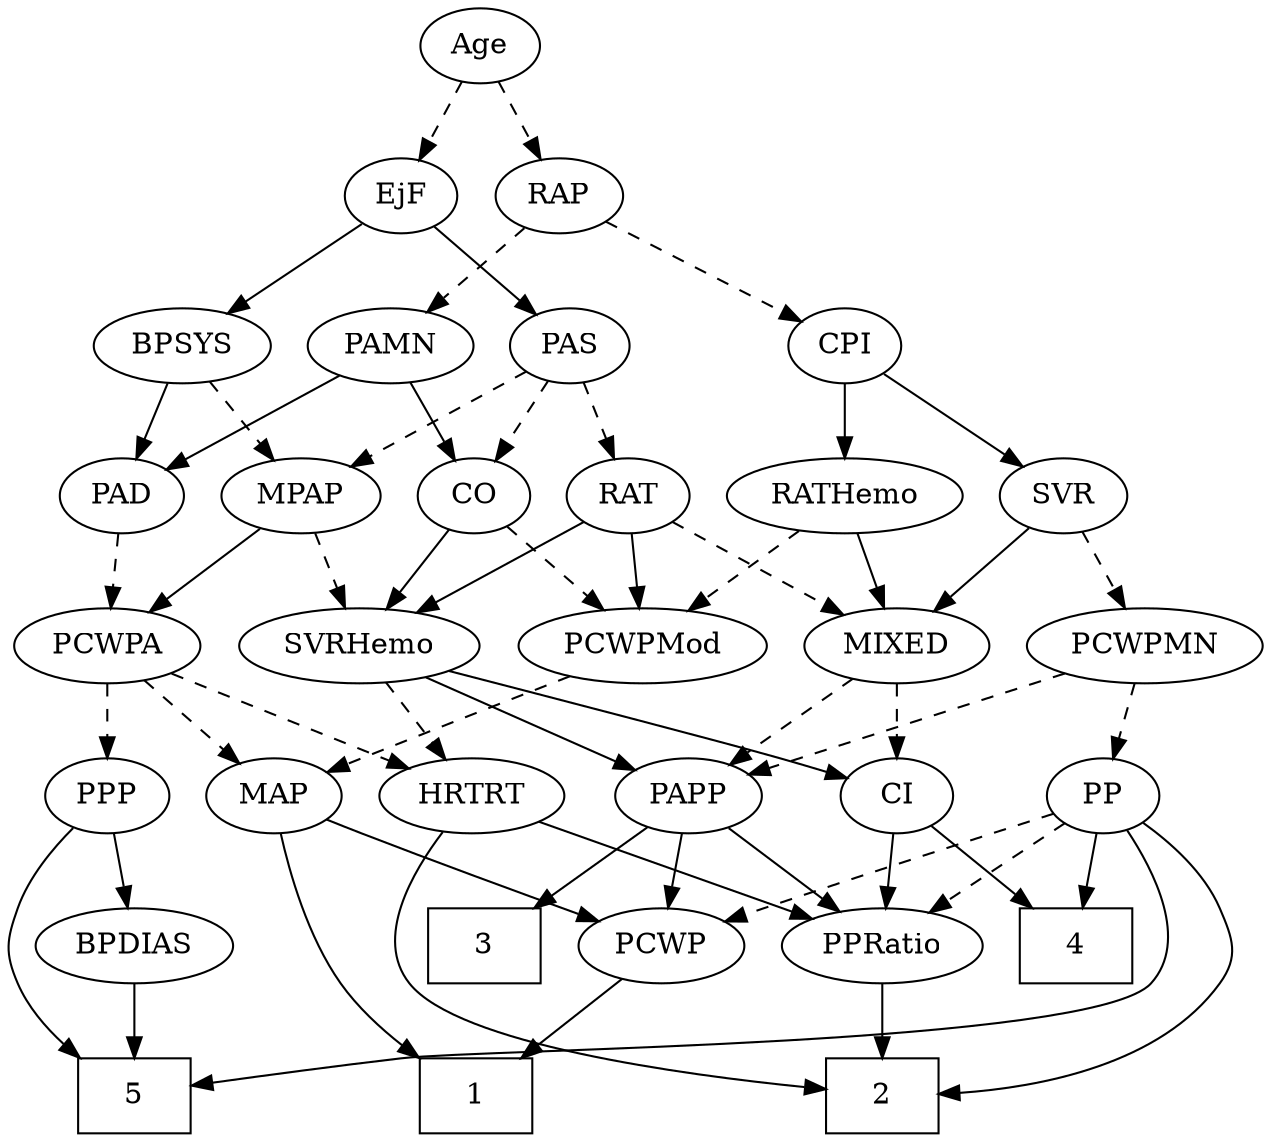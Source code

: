 strict digraph {
	graph [bb="0,0,576.33,540"];
	node [label="\N"];
	1	[height=0.5,
		pos="254.25,18",
		shape=box,
		width=0.75];
	2	[height=0.5,
		pos="416.25,18",
		shape=box,
		width=0.75];
	3	[height=0.5,
		pos="243.25,90",
		shape=box,
		width=0.75];
	4	[height=0.5,
		pos="501.25,90",
		shape=box,
		width=0.75];
	5	[height=0.5,
		pos="112.25,18",
		shape=box,
		width=0.75];
	Age	[height=0.5,
		pos="237.25,522",
		width=0.75];
	EjF	[height=0.5,
		pos="201.25,450",
		width=0.75];
	Age -> EjF	[pos="e,209.55,467.15 228.9,504.76 224.53,496.28 219.1,485.71 214.2,476.2",
		style=dashed];
	RAP	[height=0.5,
		pos="274.25,450",
		width=0.77632];
	Age -> RAP	[pos="e,265.71,467.15 245.83,504.76 250.31,496.28 255.9,485.71 260.93,476.2",
		style=dashed];
	BPSYS	[height=0.5,
		pos="105.25,378",
		width=1.0471];
	EjF -> BPSYS	[pos="e,125.06,393.45 183.64,436.16 169.53,425.88 149.48,411.25 133.19,399.37",
		style=solid];
	PAS	[height=0.5,
		pos="278.25,378",
		width=0.75];
	EjF -> PAS	[pos="e,262.95,392.91 216.83,434.83 227.86,424.81 242.84,411.19 255.24,399.92",
		style=solid];
	PAMN	[height=0.5,
		pos="197.25,378",
		width=1.011];
	RAP -> PAMN	[pos="e,213.87,394.11 258.66,434.83 247.99,425.13 233.63,412.08 221.48,401.03",
		style=dashed];
	CPI	[height=0.5,
		pos="403.25,378",
		width=0.75];
	RAP -> CPI	[pos="e,383,389.99 294.97,437.75 316.35,426.15 349.87,407.96 373.96,394.89",
		style=dashed];
	MIXED	[height=0.5,
		pos="416.25,234",
		width=1.1193];
	CI	[height=0.5,
		pos="416.25,162",
		width=0.75];
	MIXED -> CI	[pos="e,416.25,180.1 416.25,215.7 416.25,207.98 416.25,198.71 416.25,190.11",
		style=dashed];
	PAPP	[height=0.5,
		pos="333.25,162",
		width=0.88464];
	MIXED -> PAPP	[pos="e,350.37,177.44 398.24,217.81 386.47,207.89 370.95,194.8 358.02,183.9",
		style=dashed];
	MPAP	[height=0.5,
		pos="156.25,306",
		width=0.97491];
	PCWPA	[height=0.5,
		pos="76.246,234",
		width=1.1555];
	MPAP -> PCWPA	[pos="e,94.019,250.55 139.28,290.15 128.37,280.61 113.99,268.03 101.72,257.29",
		style=solid];
	SVRHemo	[height=0.5,
		pos="186.25,234",
		width=1.3902];
	MPAP -> SVRHemo	[pos="e,178.84,252.28 163.51,288.05 166.92,280.09 171.07,270.41 174.88,261.51",
		style=dashed];
	BPSYS -> MPAP	[pos="e,144.48,323.15 117.07,360.76 123.45,352.02 131.44,341.05 138.54,331.31",
		style=dashed];
	PAD	[height=0.5,
		pos="74.246,306",
		width=0.79437];
	BPSYS -> PAD	[pos="e,81.681,323.79 97.742,360.05 94.163,351.97 89.8,342.12 85.81,333.11",
		style=solid];
	PAD -> PCWPA	[pos="e,75.758,252.1 74.741,287.7 74.961,279.98 75.226,270.71 75.472,262.11",
		style=dashed];
	CO	[height=0.5,
		pos="236.25,306",
		width=0.75];
	PCWPMod	[height=0.5,
		pos="306.25,234",
		width=1.4443];
	CO -> PCWPMod	[pos="e,290.05,251.2 250.75,290.5 259.97,281.28 272.11,269.14 282.69,258.56",
		style=dashed];
	CO -> SVRHemo	[pos="e,198.36,251.96 225.15,289.46 219.01,280.87 211.23,269.97 204.24,260.19",
		style=solid];
	PAS -> MPAP	[pos="e,179.02,320.07 258.37,365.6 239.26,354.63 210.08,337.89 187.79,325.1",
		style=dashed];
	PAS -> CO	[pos="e,246.03,323.31 268.72,361.12 263.58,352.56 257.12,341.8 251.33,332.13",
		style=dashed];
	RAT	[height=0.5,
		pos="308.25,306",
		width=0.75827];
	PAS -> RAT	[pos="e,301.19,323.47 285.36,360.41 288.91,352.13 293.28,341.92 297.25,332.66",
		style=dashed];
	PAMN -> PAD	[pos="e,94.825,318.71 174.11,363.83 154.14,352.47 125.18,335.99 103.58,323.7",
		style=solid];
	PAMN -> CO	[pos="e,227.07,323.47 206.49,360.41 211.15,352.04 216.91,341.71 222.11,332.37",
		style=solid];
	RATHemo	[height=0.5,
		pos="403.25,306",
		width=1.3721];
	RATHemo -> MIXED	[pos="e,413.07,252.1 406.46,287.7 407.89,279.98 409.61,270.71 411.21,262.11",
		style=solid];
	RATHemo -> PCWPMod	[pos="e,327.71,250.49 381.72,289.46 368.28,279.77 350.79,267.15 336.04,256.5",
		style=dashed];
	CPI -> RATHemo	[pos="e,403.25,324.1 403.25,359.7 403.25,351.98 403.25,342.71 403.25,334.11",
		style=solid];
	SVR	[height=0.5,
		pos="498.25,306",
		width=0.77632];
	CPI -> SVR	[pos="e,480.61,319.99 420.67,364.16 435.18,353.47 456.04,338.1 472.48,325.99",
		style=solid];
	RAT -> MIXED	[pos="e,394.3,249.22 327.06,292.81 343.23,282.32 366.86,267.01 385.74,254.77",
		style=dashed];
	RAT -> PCWPMod	[pos="e,306.73,252.1 307.75,287.7 307.53,279.98 307.27,270.71 307.02,262.11",
		style=solid];
	RAT -> SVRHemo	[pos="e,211.62,249.56 288.37,293.6 269.98,283.04 242.24,267.13 220.31,254.55",
		style=solid];
	SVR -> MIXED	[pos="e,434.12,250.26 482.05,291.17 470.6,281.4 455.04,268.11 441.92,256.91",
		style=solid];
	PCWPMN	[height=0.5,
		pos="524.25,234",
		width=1.3902];
	SVR -> PCWPMN	[pos="e,517.95,251.96 504.41,288.41 507.41,280.34 511.09,270.43 514.46,261.35",
		style=dashed];
	MAP	[height=0.5,
		pos="150.25,162",
		width=0.84854];
	PCWPMod -> MAP	[pos="e,173.99,173.66 275.8,219.34 249.15,207.38 210.52,190.05 183.16,177.77",
		style=dashed];
	PCWPA -> MAP	[pos="e,134.53,177.86 93.038,217.12 103.15,207.55 116.18,195.23 127.25,184.76",
		style=dashed];
	PPP	[height=0.5,
		pos="74.246,162",
		width=0.75];
	PCWPA -> PPP	[pos="e,74.735,180.1 75.752,215.7 75.531,207.98 75.267,198.71 75.021,190.11",
		style=dashed];
	HRTRT	[height=0.5,
		pos="238.25,162",
		width=1.1013];
	PCWPA -> HRTRT	[pos="e,210.48,175 104.84,220.65 131.6,209.08 171.75,191.73 201.01,179.09",
		style=dashed];
	PP	[height=0.5,
		pos="512.25,162",
		width=0.75];
	PCWPMN -> PP	[pos="e,515.18,180.1 521.28,215.7 519.96,207.98 518.37,198.71 516.89,190.11",
		style=dashed];
	PCWPMN -> PAPP	[pos="e,359.26,172.54 490.54,220.65 456.42,208.14 403.87,188.88 369.03,176.11",
		style=dashed];
	SVRHemo -> CI	[pos="e,394.19,172.47 224,222.07 231.06,220.04 238.38,217.95 245.25,216 302.51,199.76 317.9,199.2 374.25,180 377.62,178.85 381.13,177.57 \
384.6,176.25",
		style=solid];
	SVRHemo -> PAPP	[pos="e,309.6,174.26 215.29,219.17 239.77,207.51 274.8,190.83 300.32,178.68",
		style=solid];
	SVRHemo -> HRTRT	[pos="e,226.01,179.47 198.57,216.41 204.92,207.87 212.78,197.28 219.83,187.79",
		style=dashed];
	BPDIAS	[height=0.5,
		pos="42.246,90",
		width=1.1735];
	BPDIAS -> 5	[pos="e,94.954,36.292 58.13,73.116 66.874,64.373 77.913,53.334 87.737,43.51",
		style=solid];
	MAP -> 1	[pos="e,227.11,30.707 151.3,143.73 153.23,124.57 158.71,93.551 174.25,72 185.4,56.522 202.59,44.285 218.17,35.488",
		style=solid];
	PCWP	[height=0.5,
		pos="323.25,90",
		width=0.97491];
	MAP -> PCWP	[pos="e,296.14,101.59 174.12,150.44 179.1,148.28 184.34,146.04 189.25,144 207.38,136.46 253.67,118.24 286.76,105.27",
		style=solid];
	PP -> 2	[pos="e,443.5,19.424 531.86,149.37 545.44,140.09 562.43,125.72 570.25,108 576.7,93.359 579.54,85.025 570.25,72 543.94,35.128 490.26,23.648 \
453.76,20.22",
		style=solid];
	PP -> 4	[pos="e,503.96,108.28 509.58,144.05 508.37,136.35 506.91,127.03 505.55,118.36",
		style=solid];
	PP -> 5	[pos="e,139.65,23.755 524.26,145.53 537.83,126.07 555.75,92.705 537.25,72 489.71,18.803 288.93,45.651 218.25,36 195.44,32.887 169.98,28.822 \
149.72,25.447",
		style=solid];
	PPRatio	[height=0.5,
		pos="416.25,90",
		width=1.1013];
	PP -> PPRatio	[pos="e,436.4,105.7 494.64,148.16 480.63,137.94 460.74,123.44 444.51,111.61",
		style=dashed];
	PP -> PCWP	[pos="e,350.68,101.69 489.09,152.68 460.43,142.36 410.15,124.13 367.25,108 364.9,107.12 362.48,106.2 360.05,105.28",
		style=dashed];
	PPP -> 5	[pos="e,109.28,36.229 80.815,144.48 84.773,134.11 89.714,120.41 93.246,108 99.048,87.613 103.99,64.152 107.37,46.438",
		style=solid];
	PPP -> BPDIAS	[pos="e,49.998,107.96 66.663,144.41 62.932,136.25 58.347,126.22 54.162,117.07",
		style=solid];
	PPRatio -> 2	[pos="e,416.25,36.104 416.25,71.697 416.25,63.983 416.25,54.712 416.25,46.112",
		style=solid];
	PCWP -> 1	[pos="e,271.46,36.461 307.93,73.465 299.33,64.734 288.39,53.635 278.63,43.737",
		style=solid];
	CI -> 4	[pos="e,480.38,108.18 432.64,147.5 443.9,138.23 459.16,125.66 472.43,114.73",
		style=solid];
	CI -> PPRatio	[pos="e,416.25,108.1 416.25,143.7 416.25,135.98 416.25,126.71 416.25,118.11",
		style=solid];
	PAPP -> 3	[pos="e,265.25,108.11 315.03,146.83 303.12,137.57 287.28,125.25 273.5,114.53",
		style=solid];
	PAPP -> PPRatio	[pos="e,398.21,106.21 350.44,146.5 362,136.75 377.45,123.72 390.47,112.74",
		style=solid];
	PAPP -> PCWP	[pos="e,325.69,108.1 330.77,143.7 329.67,135.98 328.35,126.71 327.12,118.11",
		style=solid];
	HRTRT -> 2	[pos="e,388.93,21.823 224.32,145.05 209.44,126 190.17,93.953 207.25,72 228.14,45.147 324.75,29.706 379,23.01",
		style=solid];
	HRTRT -> PPRatio	[pos="e,387.26,102.4 267.24,149.6 297.37,137.75 344.66,119.15 377.87,106.09",
		style=solid];
}
